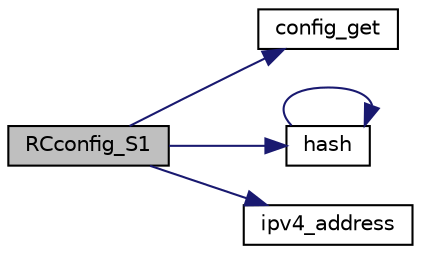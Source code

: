 digraph "RCconfig_S1"
{
 // LATEX_PDF_SIZE
  edge [fontname="Helvetica",fontsize="10",labelfontname="Helvetica",labelfontsize="10"];
  node [fontname="Helvetica",fontsize="10",shape=record];
  rankdir="LR";
  Node1 [label="RCconfig_S1",height=0.2,width=0.4,color="black", fillcolor="grey75", style="filled", fontcolor="black",tooltip=" "];
  Node1 -> Node2 [color="midnightblue",fontsize="10",style="solid",fontname="Helvetica"];
  Node2 [label="config_get",height=0.2,width=0.4,color="black", fillcolor="white", style="filled",URL="$cu__test_8c.html#a3d38a8623290b9d0a89306036e1c53b4",tooltip=" "];
  Node1 -> Node3 [color="midnightblue",fontsize="10",style="solid",fontname="Helvetica"];
  Node3 [label="hash",height=0.2,width=0.4,color="black", fillcolor="white", style="filled",URL="$trace__hashtable_8c.html#a89cded44d5106ffaeb0d2dab42c2d43f",tooltip=" "];
  Node3 -> Node3 [color="midnightblue",fontsize="10",style="solid",fontname="Helvetica"];
  Node1 -> Node4 [color="midnightblue",fontsize="10",style="solid",fontname="Helvetica"];
  Node4 [label="ipv4_address",height=0.2,width=0.4,color="black", fillcolor="white", style="filled",URL="$nas__config_8h.html#ab3395d5cf9f94c424d4a8a340fe30187",tooltip=" "];
}

